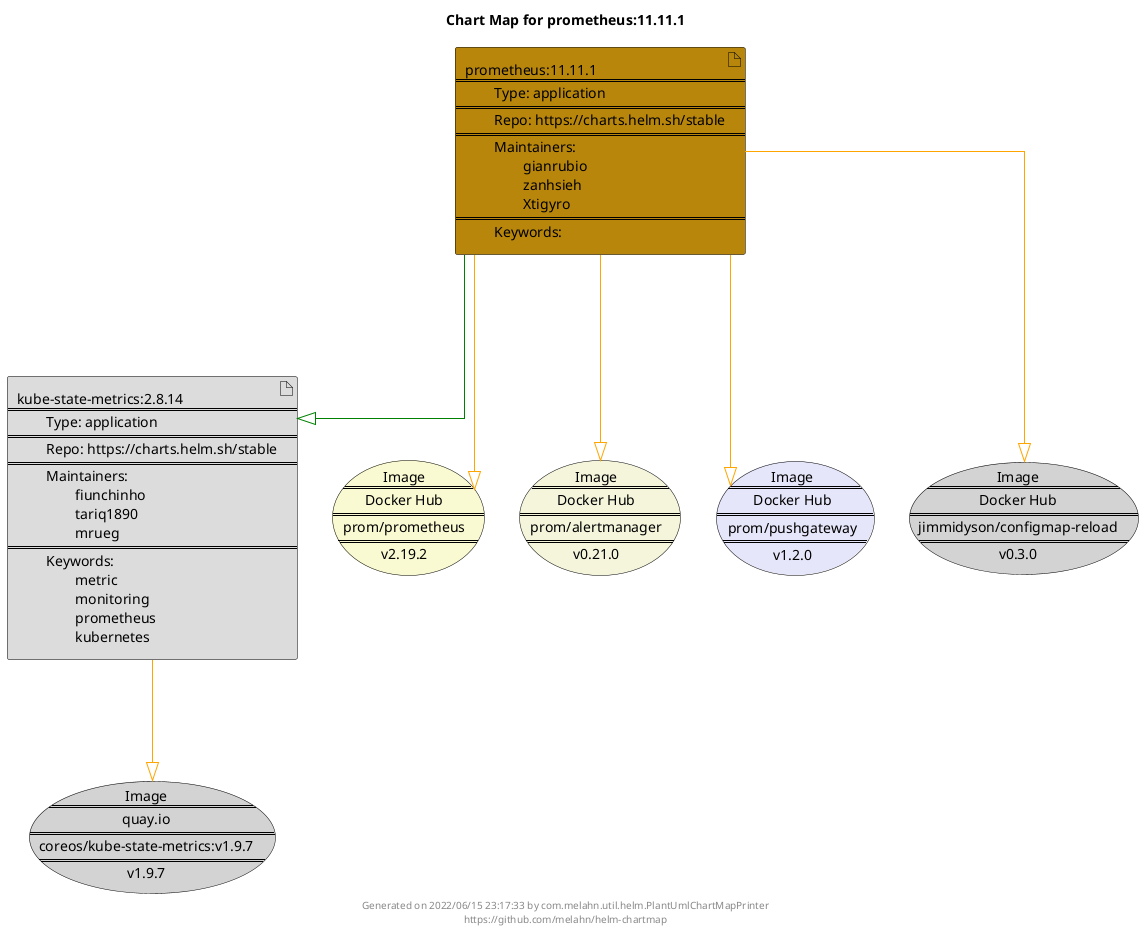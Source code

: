 @startuml
skinparam linetype ortho
skinparam backgroundColor white
skinparam usecaseBorderColor black
skinparam usecaseArrowColor LightSlateGray
skinparam artifactBorderColor black
skinparam artifactArrowColor LightSlateGray

title Chart Map for prometheus:11.11.1

'There are 2 referenced Helm Charts
artifact "kube-state-metrics:2.8.14\n====\n\tType: application\n====\n\tRepo: https://charts.helm.sh/stable\n====\n\tMaintainers: \n\t\tfiunchinho\n\t\ttariq1890\n\t\tmrueg\n====\n\tKeywords: \n\t\tmetric\n\t\tmonitoring\n\t\tprometheus\n\t\tkubernetes" as kube_state_metrics_2_8_14 #Gainsboro
artifact "prometheus:11.11.1\n====\n\tType: application\n====\n\tRepo: https://charts.helm.sh/stable\n====\n\tMaintainers: \n\t\tgianrubio\n\t\tzanhsieh\n\t\tXtigyro\n====\n\tKeywords: " as prometheus_11_11_1 #DarkGoldenRod

'There are 5 referenced Docker Images
usecase "Image\n====\nDocker Hub\n====\nprom/prometheus\n====\nv2.19.2" as prom_prometheus_v2_19_2 #LightGoldenRodYellow
usecase "Image\n====\nDocker Hub\n====\nprom/alertmanager\n====\nv0.21.0" as prom_alertmanager_v0_21_0 #Beige
usecase "Image\n====\nDocker Hub\n====\nprom/pushgateway\n====\nv1.2.0" as prom_pushgateway_v1_2_0 #Lavender
usecase "Image\n====\nquay.io\n====\ncoreos/kube-state-metrics:v1.9.7\n====\nv1.9.7" as quay_io_coreos_kube_state_metrics_v1_9_7 #LightGrey
usecase "Image\n====\nDocker Hub\n====\njimmidyson/configmap-reload\n====\nv0.3.0" as jimmidyson_configmap_reload_v0_3_0 #LightGray

'Chart Dependencies
prometheus_11_11_1--[#green]-|>kube_state_metrics_2_8_14
kube_state_metrics_2_8_14--[#orange]-|>quay_io_coreos_kube_state_metrics_v1_9_7
prometheus_11_11_1--[#orange]-|>prom_prometheus_v2_19_2
prometheus_11_11_1--[#orange]-|>jimmidyson_configmap_reload_v0_3_0
prometheus_11_11_1--[#orange]-|>prom_alertmanager_v0_21_0
prometheus_11_11_1--[#orange]-|>prom_pushgateway_v1_2_0

center footer Generated on 2022/06/15 23:17:33 by com.melahn.util.helm.PlantUmlChartMapPrinter\nhttps://github.com/melahn/helm-chartmap
@enduml
